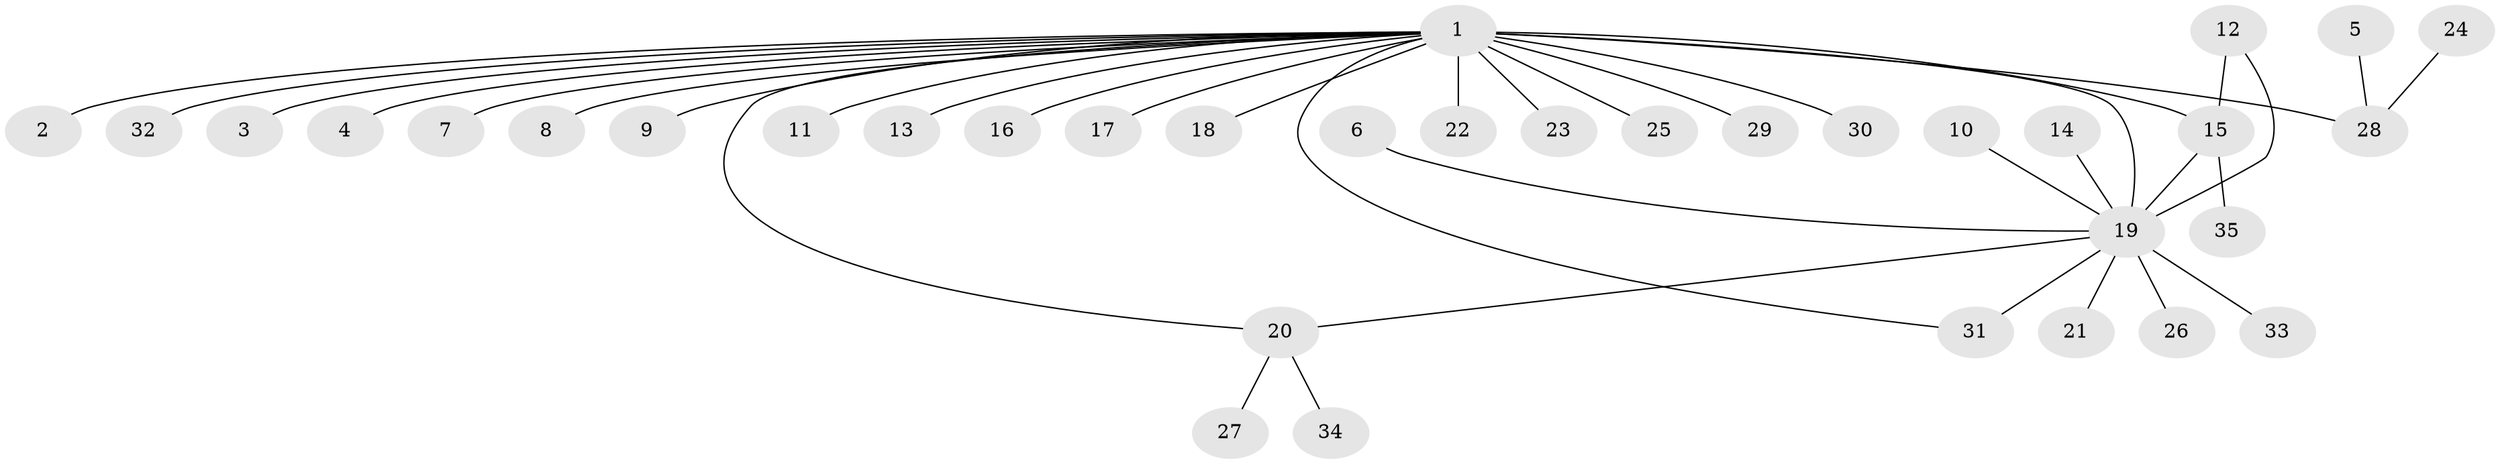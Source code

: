 // original degree distribution, {4: 0.057971014492753624, 34: 0.014492753623188406, 1: 0.5217391304347826, 2: 0.2463768115942029, 5: 0.028985507246376812, 7: 0.014492753623188406, 3: 0.08695652173913043, 13: 0.014492753623188406, 6: 0.014492753623188406}
// Generated by graph-tools (version 1.1) at 2025/46/03/06/25 01:46:56]
// undirected, 35 vertices, 38 edges
graph export_dot {
graph [start="1"]
  node [color=gray90,style=filled];
  1;
  2;
  3;
  4;
  5;
  6;
  7;
  8;
  9;
  10;
  11;
  12;
  13;
  14;
  15;
  16;
  17;
  18;
  19;
  20;
  21;
  22;
  23;
  24;
  25;
  26;
  27;
  28;
  29;
  30;
  31;
  32;
  33;
  34;
  35;
  1 -- 2 [weight=1.0];
  1 -- 3 [weight=1.0];
  1 -- 4 [weight=1.0];
  1 -- 7 [weight=1.0];
  1 -- 8 [weight=1.0];
  1 -- 9 [weight=1.0];
  1 -- 11 [weight=1.0];
  1 -- 13 [weight=1.0];
  1 -- 15 [weight=2.0];
  1 -- 16 [weight=1.0];
  1 -- 17 [weight=1.0];
  1 -- 18 [weight=2.0];
  1 -- 19 [weight=4.0];
  1 -- 20 [weight=1.0];
  1 -- 22 [weight=2.0];
  1 -- 23 [weight=1.0];
  1 -- 25 [weight=2.0];
  1 -- 28 [weight=1.0];
  1 -- 29 [weight=2.0];
  1 -- 30 [weight=2.0];
  1 -- 31 [weight=1.0];
  1 -- 32 [weight=1.0];
  5 -- 28 [weight=1.0];
  6 -- 19 [weight=1.0];
  10 -- 19 [weight=1.0];
  12 -- 15 [weight=1.0];
  12 -- 19 [weight=1.0];
  14 -- 19 [weight=1.0];
  15 -- 19 [weight=1.0];
  15 -- 35 [weight=1.0];
  19 -- 20 [weight=1.0];
  19 -- 21 [weight=1.0];
  19 -- 26 [weight=1.0];
  19 -- 31 [weight=2.0];
  19 -- 33 [weight=1.0];
  20 -- 27 [weight=1.0];
  20 -- 34 [weight=1.0];
  24 -- 28 [weight=1.0];
}
